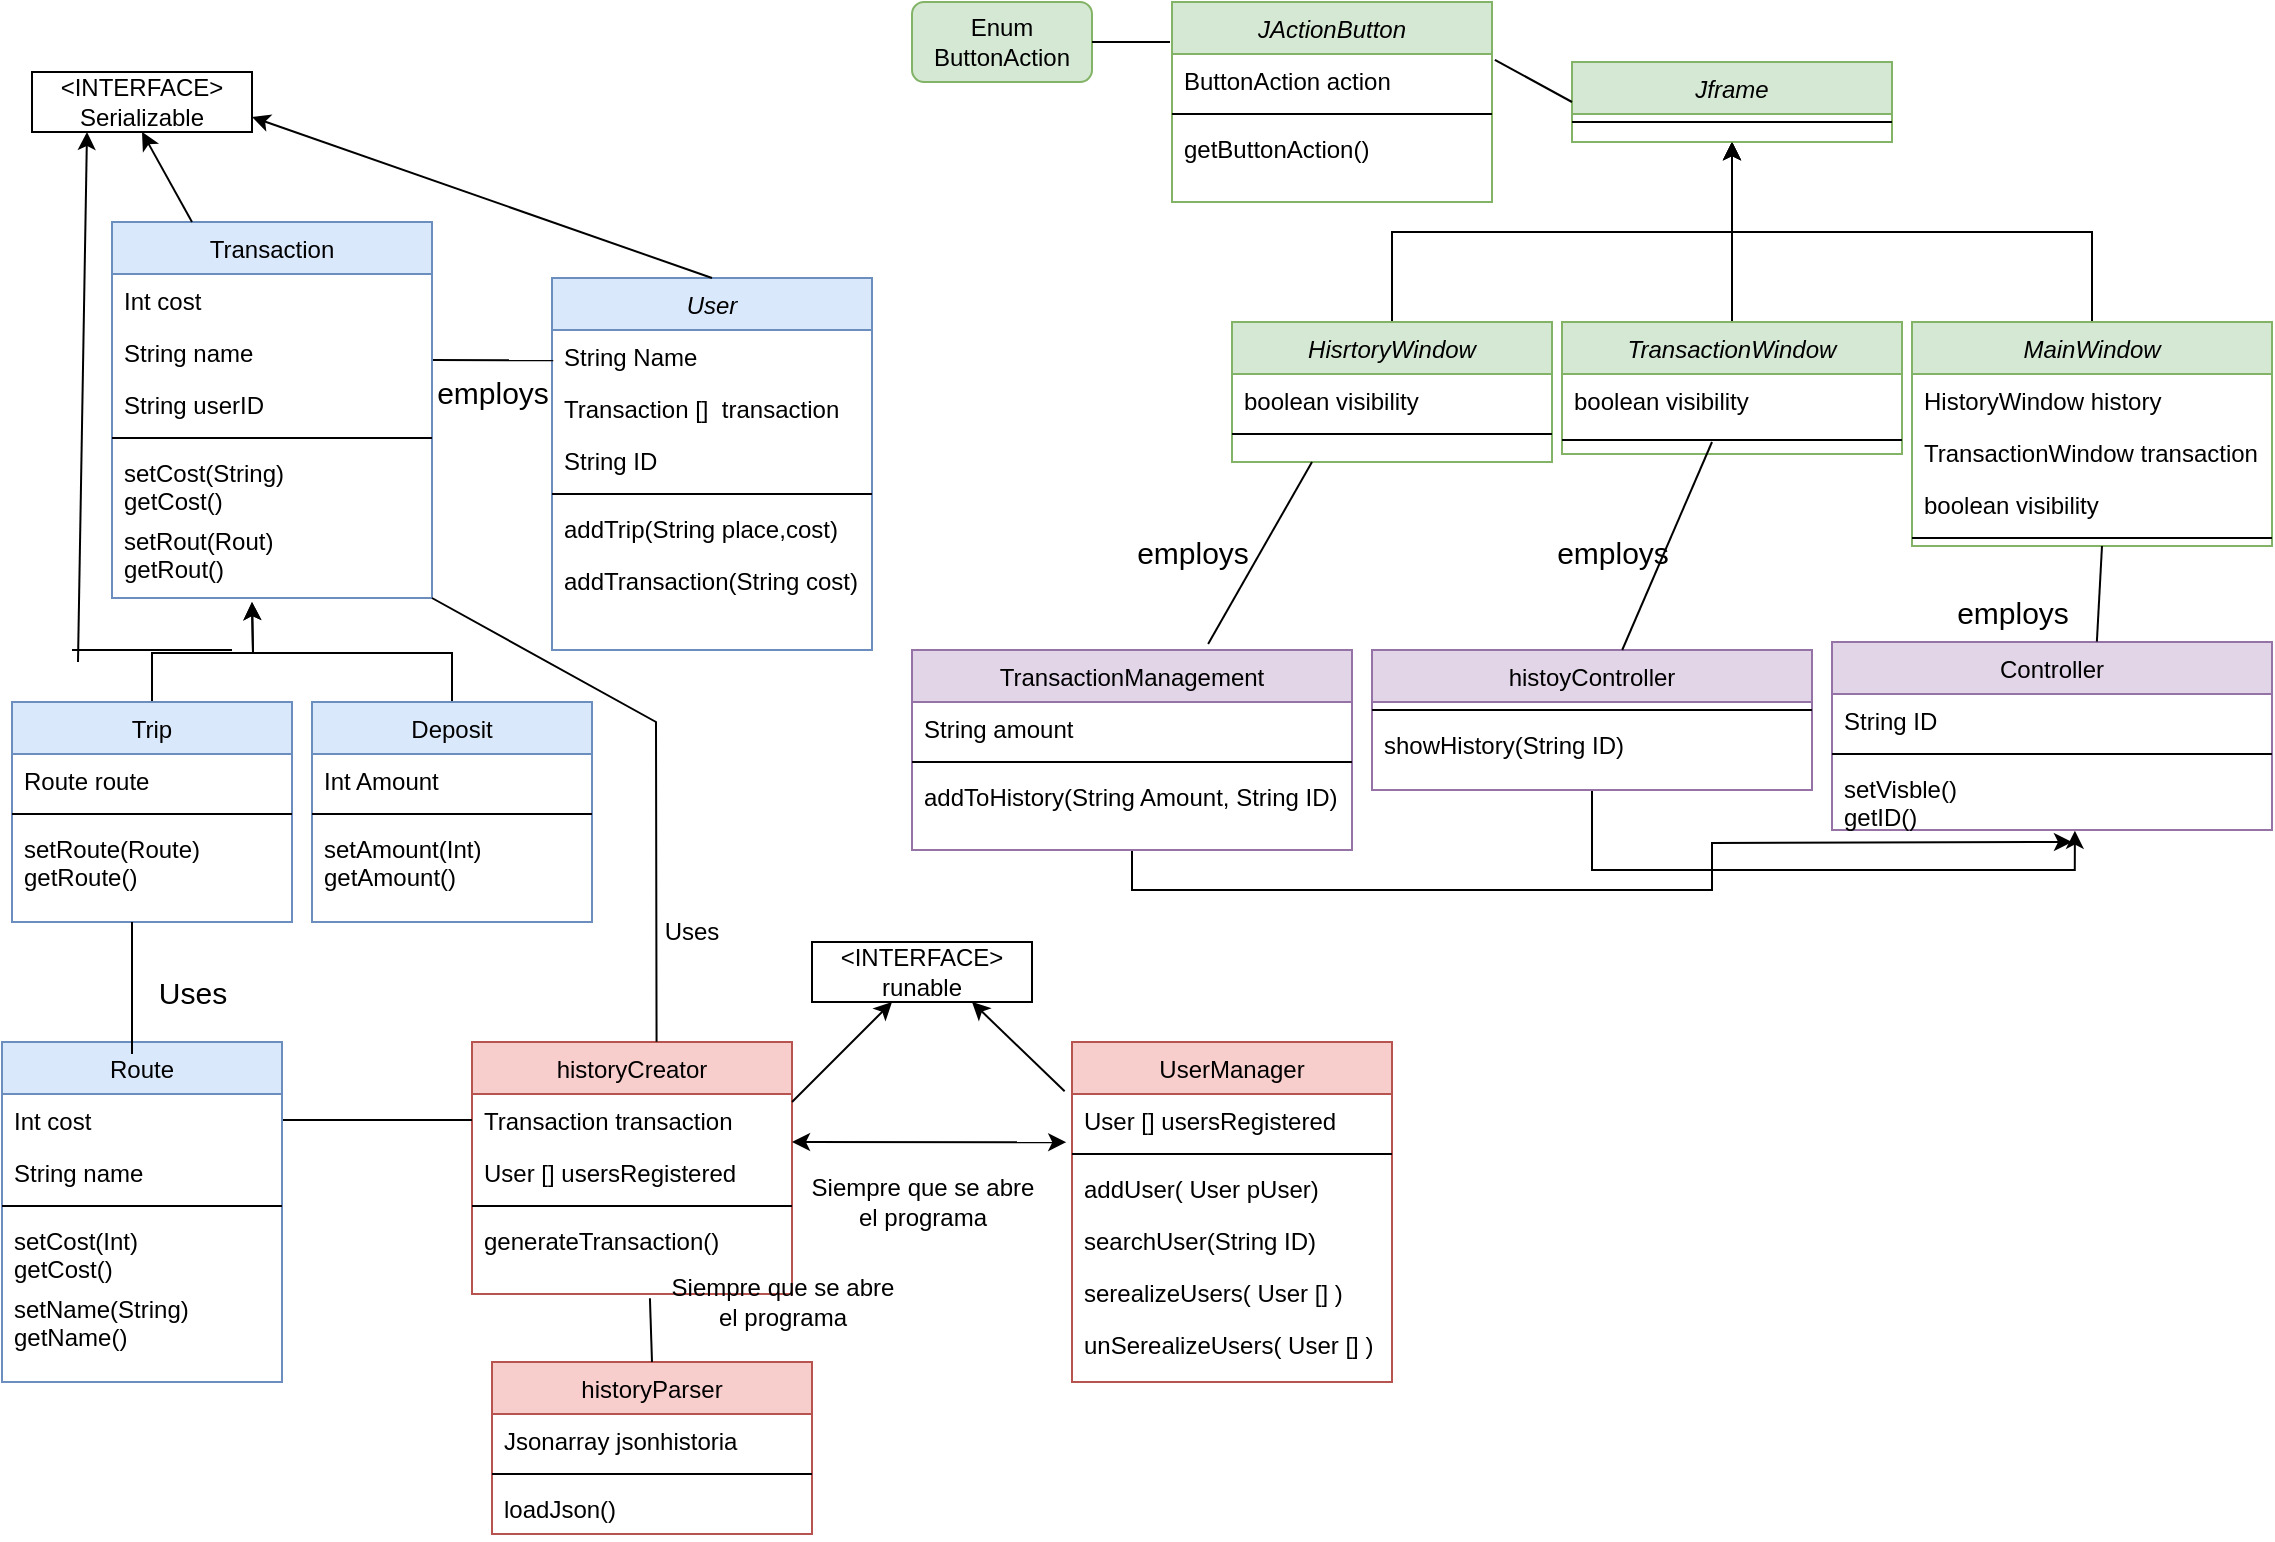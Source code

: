 <mxfile version="21.7.5" type="device">
  <diagram id="C5RBs43oDa-KdzZeNtuy" name="Page-1">
    <mxGraphModel dx="1259" dy="666" grid="1" gridSize="10" guides="1" tooltips="1" connect="1" arrows="1" fold="1" page="1" pageScale="1" pageWidth="1169" pageHeight="827" math="0" shadow="0">
      <root>
        <mxCell id="WIyWlLk6GJQsqaUBKTNV-0" />
        <mxCell id="WIyWlLk6GJQsqaUBKTNV-1" parent="WIyWlLk6GJQsqaUBKTNV-0" />
        <mxCell id="zkfFHV4jXpPFQw0GAbJ--0" value="User" style="swimlane;fontStyle=2;align=center;verticalAlign=top;childLayout=stackLayout;horizontal=1;startSize=26;horizontalStack=0;resizeParent=1;resizeLast=0;collapsible=1;marginBottom=0;rounded=0;shadow=0;strokeWidth=1;fillColor=#dae8fc;strokeColor=#6c8ebf;" parent="WIyWlLk6GJQsqaUBKTNV-1" vertex="1">
          <mxGeometry x="280" y="158" width="160" height="186" as="geometry">
            <mxRectangle x="230" y="140" width="160" height="26" as="alternateBounds" />
          </mxGeometry>
        </mxCell>
        <mxCell id="zkfFHV4jXpPFQw0GAbJ--1" value="String Name  " style="text;align=left;verticalAlign=top;spacingLeft=4;spacingRight=4;overflow=hidden;rotatable=0;points=[[0,0.5],[1,0.5]];portConstraint=eastwest;" parent="zkfFHV4jXpPFQw0GAbJ--0" vertex="1">
          <mxGeometry y="26" width="160" height="26" as="geometry" />
        </mxCell>
        <mxCell id="zkfFHV4jXpPFQw0GAbJ--2" value="Transaction []  transaction" style="text;align=left;verticalAlign=top;spacingLeft=4;spacingRight=4;overflow=hidden;rotatable=0;points=[[0,0.5],[1,0.5]];portConstraint=eastwest;rounded=0;shadow=0;html=0;" parent="zkfFHV4jXpPFQw0GAbJ--0" vertex="1">
          <mxGeometry y="52" width="160" height="26" as="geometry" />
        </mxCell>
        <mxCell id="kk4bVFXtyyJ2YVxHpTIC-0" value="String ID" style="text;align=left;verticalAlign=top;spacingLeft=4;spacingRight=4;overflow=hidden;rotatable=0;points=[[0,0.5],[1,0.5]];portConstraint=eastwest;rounded=0;shadow=0;html=0;" parent="zkfFHV4jXpPFQw0GAbJ--0" vertex="1">
          <mxGeometry y="78" width="160" height="26" as="geometry" />
        </mxCell>
        <mxCell id="zkfFHV4jXpPFQw0GAbJ--4" value="" style="line;html=1;strokeWidth=1;align=left;verticalAlign=middle;spacingTop=-1;spacingLeft=3;spacingRight=3;rotatable=0;labelPosition=right;points=[];portConstraint=eastwest;" parent="zkfFHV4jXpPFQw0GAbJ--0" vertex="1">
          <mxGeometry y="104" width="160" height="8" as="geometry" />
        </mxCell>
        <mxCell id="zkfFHV4jXpPFQw0GAbJ--10" value="addTrip(String place,cost)" style="text;align=left;verticalAlign=top;spacingLeft=4;spacingRight=4;overflow=hidden;rotatable=0;points=[[0,0.5],[1,0.5]];portConstraint=eastwest;fontStyle=0" parent="zkfFHV4jXpPFQw0GAbJ--0" vertex="1">
          <mxGeometry y="112" width="160" height="26" as="geometry" />
        </mxCell>
        <mxCell id="kk4bVFXtyyJ2YVxHpTIC-102" value="addTransaction(String cost)" style="text;align=left;verticalAlign=top;spacingLeft=4;spacingRight=4;overflow=hidden;rotatable=0;points=[[0,0.5],[1,0.5]];portConstraint=eastwest;fontStyle=0" parent="zkfFHV4jXpPFQw0GAbJ--0" vertex="1">
          <mxGeometry y="138" width="160" height="26" as="geometry" />
        </mxCell>
        <mxCell id="kk4bVFXtyyJ2YVxHpTIC-4" value="historyCreator" style="swimlane;fontStyle=0;align=center;verticalAlign=top;childLayout=stackLayout;horizontal=1;startSize=26;horizontalStack=0;resizeParent=1;resizeLast=0;collapsible=1;marginBottom=0;rounded=0;shadow=0;strokeWidth=1;fillColor=#f8cecc;strokeColor=#b85450;" parent="WIyWlLk6GJQsqaUBKTNV-1" vertex="1">
          <mxGeometry x="240" y="540" width="160" height="126" as="geometry">
            <mxRectangle x="340" y="380" width="170" height="26" as="alternateBounds" />
          </mxGeometry>
        </mxCell>
        <mxCell id="kk4bVFXtyyJ2YVxHpTIC-5" value="Transaction transaction" style="text;align=left;verticalAlign=top;spacingLeft=4;spacingRight=4;overflow=hidden;rotatable=0;points=[[0,0.5],[1,0.5]];portConstraint=eastwest;" parent="kk4bVFXtyyJ2YVxHpTIC-4" vertex="1">
          <mxGeometry y="26" width="160" height="26" as="geometry" />
        </mxCell>
        <mxCell id="jxE4T6nFcj0QvjKl8s_g-52" value="User [] usersRegistered" style="text;align=left;verticalAlign=top;spacingLeft=4;spacingRight=4;overflow=hidden;rotatable=0;points=[[0,0.5],[1,0.5]];portConstraint=eastwest;" parent="kk4bVFXtyyJ2YVxHpTIC-4" vertex="1">
          <mxGeometry y="52" width="160" height="26" as="geometry" />
        </mxCell>
        <mxCell id="kk4bVFXtyyJ2YVxHpTIC-6" value="" style="line;html=1;strokeWidth=1;align=left;verticalAlign=middle;spacingTop=-1;spacingLeft=3;spacingRight=3;rotatable=0;labelPosition=right;points=[];portConstraint=eastwest;" parent="kk4bVFXtyyJ2YVxHpTIC-4" vertex="1">
          <mxGeometry y="78" width="160" height="8" as="geometry" />
        </mxCell>
        <mxCell id="kk4bVFXtyyJ2YVxHpTIC-91" value="generateTransaction()" style="text;align=left;verticalAlign=top;spacingLeft=4;spacingRight=4;overflow=hidden;rotatable=0;points=[[0,0.5],[1,0.5]];portConstraint=eastwest;fontStyle=0" parent="kk4bVFXtyyJ2YVxHpTIC-4" vertex="1">
          <mxGeometry y="86" width="160" height="40" as="geometry" />
        </mxCell>
        <mxCell id="kk4bVFXtyyJ2YVxHpTIC-7" value="" style="endArrow=none;html=1;rounded=0;exitX=1.005;exitY=0.098;exitDx=0;exitDy=0;entryX=0.009;entryY=0.085;entryDx=0;entryDy=0;entryPerimeter=0;exitPerimeter=0;" parent="WIyWlLk6GJQsqaUBKTNV-1" edge="1">
          <mxGeometry width="50" height="50" relative="1" as="geometry">
            <mxPoint x="220.0" y="199.0" as="sourcePoint" />
            <mxPoint x="280.64" y="199.13" as="targetPoint" />
          </mxGeometry>
        </mxCell>
        <mxCell id="kk4bVFXtyyJ2YVxHpTIC-10" value="&amp;lt;INTERFACE&amp;gt;&lt;br&gt;Serializable" style="rounded=0;whiteSpace=wrap;html=1;" parent="WIyWlLk6GJQsqaUBKTNV-1" vertex="1">
          <mxGeometry x="20" y="55" width="110" height="30" as="geometry" />
        </mxCell>
        <mxCell id="kk4bVFXtyyJ2YVxHpTIC-13" value="&lt;font style=&quot;font-size: 15px;&quot;&gt;employs&lt;/font&gt;" style="text;html=1;align=center;verticalAlign=middle;resizable=0;points=[];autosize=1;strokeColor=none;fillColor=none;" parent="WIyWlLk6GJQsqaUBKTNV-1" vertex="1">
          <mxGeometry x="210" y="200" width="80" height="30" as="geometry" />
        </mxCell>
        <mxCell id="kk4bVFXtyyJ2YVxHpTIC-15" value="JActionButton" style="swimlane;fontStyle=2;align=center;verticalAlign=top;childLayout=stackLayout;horizontal=1;startSize=26;horizontalStack=0;resizeParent=1;resizeLast=0;collapsible=1;marginBottom=0;rounded=0;shadow=0;strokeWidth=1;fillColor=#d5e8d4;strokeColor=#82b366;" parent="WIyWlLk6GJQsqaUBKTNV-1" vertex="1">
          <mxGeometry x="590" y="20" width="160" height="100" as="geometry">
            <mxRectangle x="230" y="140" width="160" height="26" as="alternateBounds" />
          </mxGeometry>
        </mxCell>
        <mxCell id="kk4bVFXtyyJ2YVxHpTIC-16" value="ButtonAction action" style="text;align=left;verticalAlign=top;spacingLeft=4;spacingRight=4;overflow=hidden;rotatable=0;points=[[0,0.5],[1,0.5]];portConstraint=eastwest;" parent="kk4bVFXtyyJ2YVxHpTIC-15" vertex="1">
          <mxGeometry y="26" width="160" height="26" as="geometry" />
        </mxCell>
        <mxCell id="kk4bVFXtyyJ2YVxHpTIC-20" value="" style="line;html=1;strokeWidth=1;align=left;verticalAlign=middle;spacingTop=-1;spacingLeft=3;spacingRight=3;rotatable=0;labelPosition=right;points=[];portConstraint=eastwest;" parent="kk4bVFXtyyJ2YVxHpTIC-15" vertex="1">
          <mxGeometry y="52" width="160" height="8" as="geometry" />
        </mxCell>
        <mxCell id="kk4bVFXtyyJ2YVxHpTIC-21" value="getButtonAction() &#xa;" style="text;align=left;verticalAlign=top;spacingLeft=4;spacingRight=4;overflow=hidden;rotatable=0;points=[[0,0.5],[1,0.5]];portConstraint=eastwest;" parent="kk4bVFXtyyJ2YVxHpTIC-15" vertex="1">
          <mxGeometry y="60" width="160" height="28" as="geometry" />
        </mxCell>
        <mxCell id="kk4bVFXtyyJ2YVxHpTIC-109" style="edgeStyle=orthogonalEdgeStyle;rounded=0;orthogonalLoop=1;jettySize=auto;html=1;exitX=0.5;exitY=0;exitDx=0;exitDy=0;entryX=0.5;entryY=1;entryDx=0;entryDy=0;" parent="WIyWlLk6GJQsqaUBKTNV-1" source="kk4bVFXtyyJ2YVxHpTIC-23" target="kk4bVFXtyyJ2YVxHpTIC-83" edge="1">
          <mxGeometry relative="1" as="geometry" />
        </mxCell>
        <mxCell id="kk4bVFXtyyJ2YVxHpTIC-23" value="HisrtoryWindow" style="swimlane;fontStyle=2;align=center;verticalAlign=top;childLayout=stackLayout;horizontal=1;startSize=26;horizontalStack=0;resizeParent=1;resizeLast=0;collapsible=1;marginBottom=0;rounded=0;shadow=0;strokeWidth=1;fillColor=#d5e8d4;strokeColor=#82b366;" parent="WIyWlLk6GJQsqaUBKTNV-1" vertex="1">
          <mxGeometry x="620" y="180" width="160" height="70" as="geometry">
            <mxRectangle x="230" y="140" width="160" height="26" as="alternateBounds" />
          </mxGeometry>
        </mxCell>
        <mxCell id="kk4bVFXtyyJ2YVxHpTIC-115" value="boolean visibility" style="text;align=left;verticalAlign=top;spacingLeft=4;spacingRight=4;overflow=hidden;rotatable=0;points=[[0,0.5],[1,0.5]];portConstraint=eastwest;" parent="kk4bVFXtyyJ2YVxHpTIC-23" vertex="1">
          <mxGeometry y="26" width="160" height="26" as="geometry" />
        </mxCell>
        <mxCell id="kk4bVFXtyyJ2YVxHpTIC-26" value="" style="line;html=1;strokeWidth=1;align=left;verticalAlign=middle;spacingTop=-1;spacingLeft=3;spacingRight=3;rotatable=0;labelPosition=right;points=[];portConstraint=eastwest;" parent="kk4bVFXtyyJ2YVxHpTIC-23" vertex="1">
          <mxGeometry y="52" width="160" height="8" as="geometry" />
        </mxCell>
        <mxCell id="kk4bVFXtyyJ2YVxHpTIC-110" style="edgeStyle=orthogonalEdgeStyle;rounded=0;orthogonalLoop=1;jettySize=auto;html=1;exitX=0.5;exitY=0;exitDx=0;exitDy=0;entryX=0.5;entryY=1;entryDx=0;entryDy=0;" parent="WIyWlLk6GJQsqaUBKTNV-1" source="kk4bVFXtyyJ2YVxHpTIC-29" target="kk4bVFXtyyJ2YVxHpTIC-83" edge="1">
          <mxGeometry relative="1" as="geometry" />
        </mxCell>
        <mxCell id="kk4bVFXtyyJ2YVxHpTIC-29" value="MainWindow" style="swimlane;fontStyle=2;align=center;verticalAlign=top;childLayout=stackLayout;horizontal=1;startSize=26;horizontalStack=0;resizeParent=1;resizeLast=0;collapsible=1;marginBottom=0;rounded=0;shadow=0;strokeWidth=1;fillColor=#d5e8d4;strokeColor=#82b366;" parent="WIyWlLk6GJQsqaUBKTNV-1" vertex="1">
          <mxGeometry x="960" y="180" width="180" height="112" as="geometry">
            <mxRectangle x="230" y="140" width="160" height="26" as="alternateBounds" />
          </mxGeometry>
        </mxCell>
        <mxCell id="kk4bVFXtyyJ2YVxHpTIC-30" value="HistoryWindow history" style="text;align=left;verticalAlign=top;spacingLeft=4;spacingRight=4;overflow=hidden;rotatable=0;points=[[0,0.5],[1,0.5]];portConstraint=eastwest;" parent="kk4bVFXtyyJ2YVxHpTIC-29" vertex="1">
          <mxGeometry y="26" width="180" height="26" as="geometry" />
        </mxCell>
        <mxCell id="kk4bVFXtyyJ2YVxHpTIC-31" value="TransactionWindow transaction" style="text;align=left;verticalAlign=top;spacingLeft=4;spacingRight=4;overflow=hidden;rotatable=0;points=[[0,0.5],[1,0.5]];portConstraint=eastwest;rounded=0;shadow=0;html=0;" parent="kk4bVFXtyyJ2YVxHpTIC-29" vertex="1">
          <mxGeometry y="52" width="180" height="26" as="geometry" />
        </mxCell>
        <mxCell id="kk4bVFXtyyJ2YVxHpTIC-114" value="boolean visibility" style="text;align=left;verticalAlign=top;spacingLeft=4;spacingRight=4;overflow=hidden;rotatable=0;points=[[0,0.5],[1,0.5]];portConstraint=eastwest;" parent="kk4bVFXtyyJ2YVxHpTIC-29" vertex="1">
          <mxGeometry y="78" width="180" height="26" as="geometry" />
        </mxCell>
        <mxCell id="kk4bVFXtyyJ2YVxHpTIC-32" value="" style="line;html=1;strokeWidth=1;align=left;verticalAlign=middle;spacingTop=-1;spacingLeft=3;spacingRight=3;rotatable=0;labelPosition=right;points=[];portConstraint=eastwest;" parent="kk4bVFXtyyJ2YVxHpTIC-29" vertex="1">
          <mxGeometry y="104" width="180" height="8" as="geometry" />
        </mxCell>
        <mxCell id="kk4bVFXtyyJ2YVxHpTIC-106" style="edgeStyle=orthogonalEdgeStyle;rounded=0;orthogonalLoop=1;jettySize=auto;html=1;exitX=0.5;exitY=0;exitDx=0;exitDy=0;entryX=0.5;entryY=1;entryDx=0;entryDy=0;" parent="WIyWlLk6GJQsqaUBKTNV-1" source="kk4bVFXtyyJ2YVxHpTIC-35" target="kk4bVFXtyyJ2YVxHpTIC-83" edge="1">
          <mxGeometry relative="1" as="geometry" />
        </mxCell>
        <mxCell id="kk4bVFXtyyJ2YVxHpTIC-35" value="TransactionWindow" style="swimlane;fontStyle=2;align=center;verticalAlign=top;childLayout=stackLayout;horizontal=1;startSize=26;horizontalStack=0;resizeParent=1;resizeLast=0;collapsible=1;marginBottom=0;rounded=0;shadow=0;strokeWidth=1;fillColor=#d5e8d4;strokeColor=#82b366;" parent="WIyWlLk6GJQsqaUBKTNV-1" vertex="1">
          <mxGeometry x="785" y="180" width="170" height="66" as="geometry">
            <mxRectangle x="230" y="140" width="160" height="26" as="alternateBounds" />
          </mxGeometry>
        </mxCell>
        <mxCell id="kk4bVFXtyyJ2YVxHpTIC-116" value="boolean visibility" style="text;align=left;verticalAlign=top;spacingLeft=4;spacingRight=4;overflow=hidden;rotatable=0;points=[[0,0.5],[1,0.5]];portConstraint=eastwest;" parent="kk4bVFXtyyJ2YVxHpTIC-35" vertex="1">
          <mxGeometry y="26" width="170" height="26" as="geometry" />
        </mxCell>
        <mxCell id="kk4bVFXtyyJ2YVxHpTIC-38" value="" style="line;html=1;strokeWidth=1;align=left;verticalAlign=middle;spacingTop=-1;spacingLeft=3;spacingRight=3;rotatable=0;labelPosition=right;points=[];portConstraint=eastwest;" parent="kk4bVFXtyyJ2YVxHpTIC-35" vertex="1">
          <mxGeometry y="52" width="170" height="14" as="geometry" />
        </mxCell>
        <mxCell id="kk4bVFXtyyJ2YVxHpTIC-45" value="Enum ButtonAction" style="rounded=1;whiteSpace=wrap;html=1;fillColor=#d5e8d4;strokeColor=#82b366;" parent="WIyWlLk6GJQsqaUBKTNV-1" vertex="1">
          <mxGeometry x="460" y="20" width="90" height="40" as="geometry" />
        </mxCell>
        <mxCell id="jxE4T6nFcj0QvjKl8s_g-23" style="edgeStyle=orthogonalEdgeStyle;rounded=0;orthogonalLoop=1;jettySize=auto;html=1;exitX=0.5;exitY=1;exitDx=0;exitDy=0;" parent="WIyWlLk6GJQsqaUBKTNV-1" source="kk4bVFXtyyJ2YVxHpTIC-46" edge="1">
          <mxGeometry relative="1" as="geometry">
            <mxPoint x="1040" y="440" as="targetPoint" />
          </mxGeometry>
        </mxCell>
        <mxCell id="kk4bVFXtyyJ2YVxHpTIC-46" value="TransactionManagement" style="swimlane;fontStyle=0;align=center;verticalAlign=top;childLayout=stackLayout;horizontal=1;startSize=26;horizontalStack=0;resizeParent=1;resizeLast=0;collapsible=1;marginBottom=0;rounded=0;shadow=0;strokeWidth=1;fillColor=#e1d5e7;strokeColor=#9673a6;" parent="WIyWlLk6GJQsqaUBKTNV-1" vertex="1">
          <mxGeometry x="460" y="344" width="220" height="100" as="geometry">
            <mxRectangle x="130" y="380" width="160" height="26" as="alternateBounds" />
          </mxGeometry>
        </mxCell>
        <mxCell id="kk4bVFXtyyJ2YVxHpTIC-47" value="String amount" style="text;align=left;verticalAlign=top;spacingLeft=4;spacingRight=4;overflow=hidden;rotatable=0;points=[[0,0.5],[1,0.5]];portConstraint=eastwest;" parent="kk4bVFXtyyJ2YVxHpTIC-46" vertex="1">
          <mxGeometry y="26" width="220" height="26" as="geometry" />
        </mxCell>
        <mxCell id="kk4bVFXtyyJ2YVxHpTIC-49" value="" style="line;html=1;strokeWidth=1;align=left;verticalAlign=middle;spacingTop=-1;spacingLeft=3;spacingRight=3;rotatable=0;labelPosition=right;points=[];portConstraint=eastwest;" parent="kk4bVFXtyyJ2YVxHpTIC-46" vertex="1">
          <mxGeometry y="52" width="220" height="8" as="geometry" />
        </mxCell>
        <mxCell id="kk4bVFXtyyJ2YVxHpTIC-50" value="addToHistory(String Amount, String ID)" style="text;align=left;verticalAlign=top;spacingLeft=4;spacingRight=4;overflow=hidden;rotatable=0;points=[[0,0.5],[1,0.5]];portConstraint=eastwest;" parent="kk4bVFXtyyJ2YVxHpTIC-46" vertex="1">
          <mxGeometry y="60" width="220" height="34" as="geometry" />
        </mxCell>
        <mxCell id="kk4bVFXtyyJ2YVxHpTIC-57" value="UserManager" style="swimlane;fontStyle=0;align=center;verticalAlign=top;childLayout=stackLayout;horizontal=1;startSize=26;horizontalStack=0;resizeParent=1;resizeLast=0;collapsible=1;marginBottom=0;rounded=0;shadow=0;strokeWidth=1;fillColor=#f8cecc;strokeColor=#b85450;" parent="WIyWlLk6GJQsqaUBKTNV-1" vertex="1">
          <mxGeometry x="540" y="540" width="160" height="170" as="geometry">
            <mxRectangle x="340" y="380" width="170" height="26" as="alternateBounds" />
          </mxGeometry>
        </mxCell>
        <mxCell id="kk4bVFXtyyJ2YVxHpTIC-58" value="User [] usersRegistered" style="text;align=left;verticalAlign=top;spacingLeft=4;spacingRight=4;overflow=hidden;rotatable=0;points=[[0,0.5],[1,0.5]];portConstraint=eastwest;" parent="kk4bVFXtyyJ2YVxHpTIC-57" vertex="1">
          <mxGeometry y="26" width="160" height="26" as="geometry" />
        </mxCell>
        <mxCell id="kk4bVFXtyyJ2YVxHpTIC-59" value="" style="line;html=1;strokeWidth=1;align=left;verticalAlign=middle;spacingTop=-1;spacingLeft=3;spacingRight=3;rotatable=0;labelPosition=right;points=[];portConstraint=eastwest;" parent="kk4bVFXtyyJ2YVxHpTIC-57" vertex="1">
          <mxGeometry y="52" width="160" height="8" as="geometry" />
        </mxCell>
        <mxCell id="kk4bVFXtyyJ2YVxHpTIC-65" value="addUser( User pUser)&#xa;" style="text;align=left;verticalAlign=top;spacingLeft=4;spacingRight=4;overflow=hidden;rotatable=0;points=[[0,0.5],[1,0.5]];portConstraint=eastwest;fontStyle=0" parent="kk4bVFXtyyJ2YVxHpTIC-57" vertex="1">
          <mxGeometry y="60" width="160" height="26" as="geometry" />
        </mxCell>
        <mxCell id="kk4bVFXtyyJ2YVxHpTIC-60" value="searchUser(String ID)" style="text;align=left;verticalAlign=top;spacingLeft=4;spacingRight=4;overflow=hidden;rotatable=0;points=[[0,0.5],[1,0.5]];portConstraint=eastwest;fontStyle=0" parent="kk4bVFXtyyJ2YVxHpTIC-57" vertex="1">
          <mxGeometry y="86" width="160" height="26" as="geometry" />
        </mxCell>
        <mxCell id="kk4bVFXtyyJ2YVxHpTIC-80" value="serealizeUsers( User [] )&#xa;" style="text;align=left;verticalAlign=top;spacingLeft=4;spacingRight=4;overflow=hidden;rotatable=0;points=[[0,0.5],[1,0.5]];portConstraint=eastwest;fontStyle=0" parent="kk4bVFXtyyJ2YVxHpTIC-57" vertex="1">
          <mxGeometry y="112" width="160" height="26" as="geometry" />
        </mxCell>
        <mxCell id="kk4bVFXtyyJ2YVxHpTIC-81" value="unSerealizeUsers( User [] )&#xa;" style="text;align=left;verticalAlign=top;spacingLeft=4;spacingRight=4;overflow=hidden;rotatable=0;points=[[0,0.5],[1,0.5]];portConstraint=eastwest;fontStyle=0" parent="kk4bVFXtyyJ2YVxHpTIC-57" vertex="1">
          <mxGeometry y="138" width="160" height="26" as="geometry" />
        </mxCell>
        <mxCell id="kk4bVFXtyyJ2YVxHpTIC-133" style="edgeStyle=orthogonalEdgeStyle;rounded=0;orthogonalLoop=1;jettySize=auto;html=1;exitX=0.5;exitY=1;exitDx=0;exitDy=0;entryX=0.552;entryY=1.011;entryDx=0;entryDy=0;entryPerimeter=0;" parent="WIyWlLk6GJQsqaUBKTNV-1" source="kk4bVFXtyyJ2YVxHpTIC-66" target="kk4bVFXtyyJ2YVxHpTIC-89" edge="1">
          <mxGeometry relative="1" as="geometry" />
        </mxCell>
        <mxCell id="kk4bVFXtyyJ2YVxHpTIC-66" value="histoyController" style="swimlane;fontStyle=0;align=center;verticalAlign=top;childLayout=stackLayout;horizontal=1;startSize=26;horizontalStack=0;resizeParent=1;resizeLast=0;collapsible=1;marginBottom=0;rounded=0;shadow=0;strokeWidth=1;fillColor=#e1d5e7;strokeColor=#9673a6;" parent="WIyWlLk6GJQsqaUBKTNV-1" vertex="1">
          <mxGeometry x="690" y="344" width="220" height="70" as="geometry">
            <mxRectangle x="130" y="380" width="160" height="26" as="alternateBounds" />
          </mxGeometry>
        </mxCell>
        <mxCell id="kk4bVFXtyyJ2YVxHpTIC-69" value="" style="line;html=1;strokeWidth=1;align=left;verticalAlign=middle;spacingTop=-1;spacingLeft=3;spacingRight=3;rotatable=0;labelPosition=right;points=[];portConstraint=eastwest;" parent="kk4bVFXtyyJ2YVxHpTIC-66" vertex="1">
          <mxGeometry y="26" width="220" height="8" as="geometry" />
        </mxCell>
        <mxCell id="kk4bVFXtyyJ2YVxHpTIC-70" value="showHistory(String ID)" style="text;align=left;verticalAlign=top;spacingLeft=4;spacingRight=4;overflow=hidden;rotatable=0;points=[[0,0.5],[1,0.5]];portConstraint=eastwest;" parent="kk4bVFXtyyJ2YVxHpTIC-66" vertex="1">
          <mxGeometry y="34" width="220" height="34" as="geometry" />
        </mxCell>
        <mxCell id="kk4bVFXtyyJ2YVxHpTIC-83" value="Jframe" style="swimlane;fontStyle=2;align=center;verticalAlign=top;childLayout=stackLayout;horizontal=1;startSize=26;horizontalStack=0;resizeParent=1;resizeLast=0;collapsible=1;marginBottom=0;rounded=0;shadow=0;strokeWidth=1;fillColor=#d5e8d4;strokeColor=#82b366;" parent="WIyWlLk6GJQsqaUBKTNV-1" vertex="1">
          <mxGeometry x="790" y="50" width="160" height="40" as="geometry">
            <mxRectangle x="230" y="140" width="160" height="26" as="alternateBounds" />
          </mxGeometry>
        </mxCell>
        <mxCell id="kk4bVFXtyyJ2YVxHpTIC-84" value="" style="line;html=1;strokeWidth=1;align=left;verticalAlign=middle;spacingTop=-1;spacingLeft=3;spacingRight=3;rotatable=0;labelPosition=right;points=[];portConstraint=eastwest;" parent="kk4bVFXtyyJ2YVxHpTIC-83" vertex="1">
          <mxGeometry y="26" width="160" height="8" as="geometry" />
        </mxCell>
        <mxCell id="kk4bVFXtyyJ2YVxHpTIC-86" value="Controller" style="swimlane;fontStyle=0;align=center;verticalAlign=top;childLayout=stackLayout;horizontal=1;startSize=26;horizontalStack=0;resizeParent=1;resizeLast=0;collapsible=1;marginBottom=0;rounded=0;shadow=0;strokeWidth=1;fillColor=#e1d5e7;strokeColor=#9673a6;" parent="WIyWlLk6GJQsqaUBKTNV-1" vertex="1">
          <mxGeometry x="920" y="340" width="220" height="94" as="geometry">
            <mxRectangle x="130" y="380" width="160" height="26" as="alternateBounds" />
          </mxGeometry>
        </mxCell>
        <mxCell id="kk4bVFXtyyJ2YVxHpTIC-87" value="String ID" style="text;align=left;verticalAlign=top;spacingLeft=4;spacingRight=4;overflow=hidden;rotatable=0;points=[[0,0.5],[1,0.5]];portConstraint=eastwest;rounded=0;shadow=0;html=0;" parent="kk4bVFXtyyJ2YVxHpTIC-86" vertex="1">
          <mxGeometry y="26" width="220" height="26" as="geometry" />
        </mxCell>
        <mxCell id="kk4bVFXtyyJ2YVxHpTIC-88" value="" style="line;html=1;strokeWidth=1;align=left;verticalAlign=middle;spacingTop=-1;spacingLeft=3;spacingRight=3;rotatable=0;labelPosition=right;points=[];portConstraint=eastwest;" parent="kk4bVFXtyyJ2YVxHpTIC-86" vertex="1">
          <mxGeometry y="52" width="220" height="8" as="geometry" />
        </mxCell>
        <mxCell id="kk4bVFXtyyJ2YVxHpTIC-89" value="setVisble()&#xa;getID()" style="text;align=left;verticalAlign=top;spacingLeft=4;spacingRight=4;overflow=hidden;rotatable=0;points=[[0,0.5],[1,0.5]];portConstraint=eastwest;" parent="kk4bVFXtyyJ2YVxHpTIC-86" vertex="1">
          <mxGeometry y="60" width="220" height="34" as="geometry" />
        </mxCell>
        <mxCell id="kk4bVFXtyyJ2YVxHpTIC-92" value="historyParser" style="swimlane;fontStyle=0;align=center;verticalAlign=top;childLayout=stackLayout;horizontal=1;startSize=26;horizontalStack=0;resizeParent=1;resizeLast=0;collapsible=1;marginBottom=0;rounded=0;shadow=0;strokeWidth=1;fillColor=#f8cecc;strokeColor=#b85450;" parent="WIyWlLk6GJQsqaUBKTNV-1" vertex="1">
          <mxGeometry x="250" y="700" width="160" height="86" as="geometry">
            <mxRectangle x="340" y="380" width="170" height="26" as="alternateBounds" />
          </mxGeometry>
        </mxCell>
        <mxCell id="kk4bVFXtyyJ2YVxHpTIC-93" value="Jsonarray jsonhistoria" style="text;align=left;verticalAlign=top;spacingLeft=4;spacingRight=4;overflow=hidden;rotatable=0;points=[[0,0.5],[1,0.5]];portConstraint=eastwest;" parent="kk4bVFXtyyJ2YVxHpTIC-92" vertex="1">
          <mxGeometry y="26" width="160" height="26" as="geometry" />
        </mxCell>
        <mxCell id="kk4bVFXtyyJ2YVxHpTIC-94" value="" style="line;html=1;strokeWidth=1;align=left;verticalAlign=middle;spacingTop=-1;spacingLeft=3;spacingRight=3;rotatable=0;labelPosition=right;points=[];portConstraint=eastwest;" parent="kk4bVFXtyyJ2YVxHpTIC-92" vertex="1">
          <mxGeometry y="52" width="160" height="8" as="geometry" />
        </mxCell>
        <mxCell id="kk4bVFXtyyJ2YVxHpTIC-95" value="loadJson() " style="text;align=left;verticalAlign=top;spacingLeft=4;spacingRight=4;overflow=hidden;rotatable=0;points=[[0,0.5],[1,0.5]];portConstraint=eastwest;fontStyle=0" parent="kk4bVFXtyyJ2YVxHpTIC-92" vertex="1">
          <mxGeometry y="60" width="160" height="26" as="geometry" />
        </mxCell>
        <mxCell id="kk4bVFXtyyJ2YVxHpTIC-96" value="Transaction" style="swimlane;fontStyle=0;align=center;verticalAlign=top;childLayout=stackLayout;horizontal=1;startSize=26;horizontalStack=0;resizeParent=1;resizeLast=0;collapsible=1;marginBottom=0;rounded=0;shadow=0;strokeWidth=1;fillColor=#dae8fc;strokeColor=#6c8ebf;" parent="WIyWlLk6GJQsqaUBKTNV-1" vertex="1">
          <mxGeometry x="60" y="130" width="160" height="188" as="geometry">
            <mxRectangle x="130" y="380" width="160" height="26" as="alternateBounds" />
          </mxGeometry>
        </mxCell>
        <mxCell id="kk4bVFXtyyJ2YVxHpTIC-97" value="Int cost" style="text;align=left;verticalAlign=top;spacingLeft=4;spacingRight=4;overflow=hidden;rotatable=0;points=[[0,0.5],[1,0.5]];portConstraint=eastwest;" parent="kk4bVFXtyyJ2YVxHpTIC-96" vertex="1">
          <mxGeometry y="26" width="160" height="26" as="geometry" />
        </mxCell>
        <mxCell id="jxE4T6nFcj0QvjKl8s_g-18" value="String name" style="text;align=left;verticalAlign=top;spacingLeft=4;spacingRight=4;overflow=hidden;rotatable=0;points=[[0,0.5],[1,0.5]];portConstraint=eastwest;rounded=0;shadow=0;html=0;" parent="kk4bVFXtyyJ2YVxHpTIC-96" vertex="1">
          <mxGeometry y="52" width="160" height="26" as="geometry" />
        </mxCell>
        <mxCell id="jxE4T6nFcj0QvjKl8s_g-31" value="String userID" style="text;align=left;verticalAlign=top;spacingLeft=4;spacingRight=4;overflow=hidden;rotatable=0;points=[[0,0.5],[1,0.5]];portConstraint=eastwest;rounded=0;shadow=0;html=0;" parent="kk4bVFXtyyJ2YVxHpTIC-96" vertex="1">
          <mxGeometry y="78" width="160" height="26" as="geometry" />
        </mxCell>
        <mxCell id="kk4bVFXtyyJ2YVxHpTIC-99" value="" style="line;html=1;strokeWidth=1;align=left;verticalAlign=middle;spacingTop=-1;spacingLeft=3;spacingRight=3;rotatable=0;labelPosition=right;points=[];portConstraint=eastwest;" parent="kk4bVFXtyyJ2YVxHpTIC-96" vertex="1">
          <mxGeometry y="104" width="160" height="8" as="geometry" />
        </mxCell>
        <mxCell id="kk4bVFXtyyJ2YVxHpTIC-100" value="setCost(String)&#xa;getCost()" style="text;align=left;verticalAlign=top;spacingLeft=4;spacingRight=4;overflow=hidden;rotatable=0;points=[[0,0.5],[1,0.5]];portConstraint=eastwest;" parent="kk4bVFXtyyJ2YVxHpTIC-96" vertex="1">
          <mxGeometry y="112" width="160" height="34" as="geometry" />
        </mxCell>
        <mxCell id="kk4bVFXtyyJ2YVxHpTIC-101" value="setRout(Rout)&#xa;getRout()" style="text;align=left;verticalAlign=top;spacingLeft=4;spacingRight=4;overflow=hidden;rotatable=0;points=[[0,0.5],[1,0.5]];portConstraint=eastwest;" parent="kk4bVFXtyyJ2YVxHpTIC-96" vertex="1">
          <mxGeometry y="146" width="160" height="40" as="geometry" />
        </mxCell>
        <mxCell id="kk4bVFXtyyJ2YVxHpTIC-103" value="" style="endArrow=classic;html=1;rounded=0;entryX=0.5;entryY=1;entryDx=0;entryDy=0;" parent="WIyWlLk6GJQsqaUBKTNV-1" target="kk4bVFXtyyJ2YVxHpTIC-83" edge="1">
          <mxGeometry width="50" height="50" relative="1" as="geometry">
            <mxPoint x="870" y="130" as="sourcePoint" />
            <mxPoint x="880" y="120" as="targetPoint" />
          </mxGeometry>
        </mxCell>
        <mxCell id="kk4bVFXtyyJ2YVxHpTIC-111" value="" style="endArrow=none;html=1;rounded=0;exitX=1.009;exitY=0.112;exitDx=0;exitDy=0;exitPerimeter=0;" parent="WIyWlLk6GJQsqaUBKTNV-1" source="kk4bVFXtyyJ2YVxHpTIC-16" edge="1">
          <mxGeometry width="50" height="50" relative="1" as="geometry">
            <mxPoint x="740" y="120" as="sourcePoint" />
            <mxPoint x="790" y="70" as="targetPoint" />
          </mxGeometry>
        </mxCell>
        <mxCell id="kk4bVFXtyyJ2YVxHpTIC-112" value="" style="endArrow=none;html=1;rounded=0;exitX=1;exitY=0.5;exitDx=0;exitDy=0;" parent="WIyWlLk6GJQsqaUBKTNV-1" source="kk4bVFXtyyJ2YVxHpTIC-45" edge="1">
          <mxGeometry width="50" height="50" relative="1" as="geometry">
            <mxPoint x="550" y="29" as="sourcePoint" />
            <mxPoint x="589" y="40" as="targetPoint" />
          </mxGeometry>
        </mxCell>
        <mxCell id="kk4bVFXtyyJ2YVxHpTIC-126" value="" style="endArrow=none;html=1;rounded=0;exitX=0.602;exitY=-0.002;exitDx=0;exitDy=0;exitPerimeter=0;" parent="WIyWlLk6GJQsqaUBKTNV-1" source="kk4bVFXtyyJ2YVxHpTIC-86" edge="1">
          <mxGeometry width="50" height="50" relative="1" as="geometry">
            <mxPoint x="1005" y="342" as="sourcePoint" />
            <mxPoint x="1055" y="292" as="targetPoint" />
          </mxGeometry>
        </mxCell>
        <mxCell id="kk4bVFXtyyJ2YVxHpTIC-128" value="&lt;font style=&quot;font-size: 15px;&quot;&gt;employs&lt;/font&gt;" style="text;html=1;align=center;verticalAlign=middle;resizable=0;points=[];autosize=1;strokeColor=none;fillColor=none;" parent="WIyWlLk6GJQsqaUBKTNV-1" vertex="1">
          <mxGeometry x="970" y="310" width="80" height="30" as="geometry" />
        </mxCell>
        <mxCell id="kk4bVFXtyyJ2YVxHpTIC-129" value="" style="endArrow=none;html=1;rounded=0;entryX=0.25;entryY=1;entryDx=0;entryDy=0;exitX=0.673;exitY=-0.03;exitDx=0;exitDy=0;exitPerimeter=0;" parent="WIyWlLk6GJQsqaUBKTNV-1" source="kk4bVFXtyyJ2YVxHpTIC-46" target="kk4bVFXtyyJ2YVxHpTIC-23" edge="1">
          <mxGeometry width="50" height="50" relative="1" as="geometry">
            <mxPoint x="605" y="410" as="sourcePoint" />
            <mxPoint x="655" y="360" as="targetPoint" />
          </mxGeometry>
        </mxCell>
        <mxCell id="kk4bVFXtyyJ2YVxHpTIC-130" value="" style="endArrow=none;html=1;rounded=0;" parent="WIyWlLk6GJQsqaUBKTNV-1" source="kk4bVFXtyyJ2YVxHpTIC-66" edge="1">
          <mxGeometry width="50" height="50" relative="1" as="geometry">
            <mxPoint x="830" y="411" as="sourcePoint" />
            <mxPoint x="860" y="240" as="targetPoint" />
          </mxGeometry>
        </mxCell>
        <mxCell id="kk4bVFXtyyJ2YVxHpTIC-131" value="&lt;font style=&quot;font-size: 15px;&quot;&gt;employs&lt;/font&gt;" style="text;html=1;align=center;verticalAlign=middle;resizable=0;points=[];autosize=1;strokeColor=none;fillColor=none;" parent="WIyWlLk6GJQsqaUBKTNV-1" vertex="1">
          <mxGeometry x="770" y="280" width="80" height="30" as="geometry" />
        </mxCell>
        <mxCell id="kk4bVFXtyyJ2YVxHpTIC-132" value="&lt;font style=&quot;font-size: 15px;&quot;&gt;employs&lt;/font&gt;" style="text;html=1;align=center;verticalAlign=middle;resizable=0;points=[];autosize=1;strokeColor=none;fillColor=none;" parent="WIyWlLk6GJQsqaUBKTNV-1" vertex="1">
          <mxGeometry x="560" y="280" width="80" height="30" as="geometry" />
        </mxCell>
        <mxCell id="kk4bVFXtyyJ2YVxHpTIC-138" value="" style="endArrow=none;html=1;rounded=0;entryX=0.5;entryY=0;entryDx=0;entryDy=0;exitX=0.556;exitY=1.053;exitDx=0;exitDy=0;exitPerimeter=0;" parent="WIyWlLk6GJQsqaUBKTNV-1" source="kk4bVFXtyyJ2YVxHpTIC-91" target="kk4bVFXtyyJ2YVxHpTIC-92" edge="1">
          <mxGeometry width="50" height="50" relative="1" as="geometry">
            <mxPoint x="710" y="654" as="sourcePoint" />
            <mxPoint x="760" y="604" as="targetPoint" />
          </mxGeometry>
        </mxCell>
        <mxCell id="kk4bVFXtyyJ2YVxHpTIC-139" value="" style="endArrow=none;html=1;rounded=0;entryX=0;entryY=0.5;entryDx=0;entryDy=0;exitX=1;exitY=0.5;exitDx=0;exitDy=0;" parent="WIyWlLk6GJQsqaUBKTNV-1" source="jxE4T6nFcj0QvjKl8s_g-1" target="kk4bVFXtyyJ2YVxHpTIC-5" edge="1">
          <mxGeometry width="50" height="50" relative="1" as="geometry">
            <mxPoint x="520" y="550" as="sourcePoint" />
            <mxPoint x="330" y="655.44" as="targetPoint" />
          </mxGeometry>
        </mxCell>
        <mxCell id="jxE4T6nFcj0QvjKl8s_g-0" value="Route" style="swimlane;fontStyle=0;align=center;verticalAlign=top;childLayout=stackLayout;horizontal=1;startSize=26;horizontalStack=0;resizeParent=1;resizeLast=0;collapsible=1;marginBottom=0;rounded=0;shadow=0;strokeWidth=1;fillColor=#dae8fc;strokeColor=#6c8ebf;" parent="WIyWlLk6GJQsqaUBKTNV-1" vertex="1">
          <mxGeometry x="5" y="540" width="140" height="170" as="geometry">
            <mxRectangle x="30" y="550" width="160" height="26" as="alternateBounds" />
          </mxGeometry>
        </mxCell>
        <mxCell id="jxE4T6nFcj0QvjKl8s_g-1" value="Int cost" style="text;align=left;verticalAlign=top;spacingLeft=4;spacingRight=4;overflow=hidden;rotatable=0;points=[[0,0.5],[1,0.5]];portConstraint=eastwest;" parent="jxE4T6nFcj0QvjKl8s_g-0" vertex="1">
          <mxGeometry y="26" width="140" height="26" as="geometry" />
        </mxCell>
        <mxCell id="jxE4T6nFcj0QvjKl8s_g-2" value="String name" style="text;align=left;verticalAlign=top;spacingLeft=4;spacingRight=4;overflow=hidden;rotatable=0;points=[[0,0.5],[1,0.5]];portConstraint=eastwest;rounded=0;shadow=0;html=0;" parent="jxE4T6nFcj0QvjKl8s_g-0" vertex="1">
          <mxGeometry y="52" width="140" height="26" as="geometry" />
        </mxCell>
        <mxCell id="jxE4T6nFcj0QvjKl8s_g-3" value="" style="line;html=1;strokeWidth=1;align=left;verticalAlign=middle;spacingTop=-1;spacingLeft=3;spacingRight=3;rotatable=0;labelPosition=right;points=[];portConstraint=eastwest;" parent="jxE4T6nFcj0QvjKl8s_g-0" vertex="1">
          <mxGeometry y="78" width="140" height="8" as="geometry" />
        </mxCell>
        <mxCell id="jxE4T6nFcj0QvjKl8s_g-4" value="setCost(Int)&#xa;getCost()" style="text;align=left;verticalAlign=top;spacingLeft=4;spacingRight=4;overflow=hidden;rotatable=0;points=[[0,0.5],[1,0.5]];portConstraint=eastwest;" parent="jxE4T6nFcj0QvjKl8s_g-0" vertex="1">
          <mxGeometry y="86" width="140" height="34" as="geometry" />
        </mxCell>
        <mxCell id="jxE4T6nFcj0QvjKl8s_g-5" value="setName(String)&#xa;getName()" style="text;align=left;verticalAlign=top;spacingLeft=4;spacingRight=4;overflow=hidden;rotatable=0;points=[[0,0.5],[1,0.5]];portConstraint=eastwest;" parent="jxE4T6nFcj0QvjKl8s_g-0" vertex="1">
          <mxGeometry y="120" width="140" height="40" as="geometry" />
        </mxCell>
        <mxCell id="jxE4T6nFcj0QvjKl8s_g-20" style="edgeStyle=orthogonalEdgeStyle;rounded=0;orthogonalLoop=1;jettySize=auto;html=1;exitX=0.5;exitY=0;exitDx=0;exitDy=0;" parent="WIyWlLk6GJQsqaUBKTNV-1" source="jxE4T6nFcj0QvjKl8s_g-6" edge="1">
          <mxGeometry relative="1" as="geometry">
            <mxPoint x="130" y="320" as="targetPoint" />
          </mxGeometry>
        </mxCell>
        <mxCell id="jxE4T6nFcj0QvjKl8s_g-6" value="Deposit" style="swimlane;fontStyle=0;align=center;verticalAlign=top;childLayout=stackLayout;horizontal=1;startSize=26;horizontalStack=0;resizeParent=1;resizeLast=0;collapsible=1;marginBottom=0;rounded=0;shadow=0;strokeWidth=1;fillColor=#dae8fc;strokeColor=#6c8ebf;" parent="WIyWlLk6GJQsqaUBKTNV-1" vertex="1">
          <mxGeometry x="160" y="370" width="140" height="110" as="geometry">
            <mxRectangle x="130" y="380" width="160" height="26" as="alternateBounds" />
          </mxGeometry>
        </mxCell>
        <mxCell id="jxE4T6nFcj0QvjKl8s_g-7" value="Int Amount" style="text;align=left;verticalAlign=top;spacingLeft=4;spacingRight=4;overflow=hidden;rotatable=0;points=[[0,0.5],[1,0.5]];portConstraint=eastwest;" parent="jxE4T6nFcj0QvjKl8s_g-6" vertex="1">
          <mxGeometry y="26" width="140" height="26" as="geometry" />
        </mxCell>
        <mxCell id="jxE4T6nFcj0QvjKl8s_g-9" value="" style="line;html=1;strokeWidth=1;align=left;verticalAlign=middle;spacingTop=-1;spacingLeft=3;spacingRight=3;rotatable=0;labelPosition=right;points=[];portConstraint=eastwest;" parent="jxE4T6nFcj0QvjKl8s_g-6" vertex="1">
          <mxGeometry y="52" width="140" height="8" as="geometry" />
        </mxCell>
        <mxCell id="jxE4T6nFcj0QvjKl8s_g-10" value="setAmount(Int)&#xa;getAmount()" style="text;align=left;verticalAlign=top;spacingLeft=4;spacingRight=4;overflow=hidden;rotatable=0;points=[[0,0.5],[1,0.5]];portConstraint=eastwest;" parent="jxE4T6nFcj0QvjKl8s_g-6" vertex="1">
          <mxGeometry y="60" width="140" height="34" as="geometry" />
        </mxCell>
        <mxCell id="jxE4T6nFcj0QvjKl8s_g-19" style="edgeStyle=orthogonalEdgeStyle;rounded=0;orthogonalLoop=1;jettySize=auto;html=1;exitX=0.5;exitY=0;exitDx=0;exitDy=0;" parent="WIyWlLk6GJQsqaUBKTNV-1" source="jxE4T6nFcj0QvjKl8s_g-12" edge="1">
          <mxGeometry relative="1" as="geometry">
            <mxPoint x="130" y="320" as="targetPoint" />
          </mxGeometry>
        </mxCell>
        <mxCell id="jxE4T6nFcj0QvjKl8s_g-12" value="Trip" style="swimlane;fontStyle=0;align=center;verticalAlign=top;childLayout=stackLayout;horizontal=1;startSize=26;horizontalStack=0;resizeParent=1;resizeLast=0;collapsible=1;marginBottom=0;rounded=0;shadow=0;strokeWidth=1;fillColor=#dae8fc;strokeColor=#6c8ebf;" parent="WIyWlLk6GJQsqaUBKTNV-1" vertex="1">
          <mxGeometry x="10" y="370" width="140" height="110" as="geometry">
            <mxRectangle x="130" y="380" width="160" height="26" as="alternateBounds" />
          </mxGeometry>
        </mxCell>
        <mxCell id="jxE4T6nFcj0QvjKl8s_g-14" value="Route route" style="text;align=left;verticalAlign=top;spacingLeft=4;spacingRight=4;overflow=hidden;rotatable=0;points=[[0,0.5],[1,0.5]];portConstraint=eastwest;rounded=0;shadow=0;html=0;" parent="jxE4T6nFcj0QvjKl8s_g-12" vertex="1">
          <mxGeometry y="26" width="140" height="26" as="geometry" />
        </mxCell>
        <mxCell id="jxE4T6nFcj0QvjKl8s_g-15" value="" style="line;html=1;strokeWidth=1;align=left;verticalAlign=middle;spacingTop=-1;spacingLeft=3;spacingRight=3;rotatable=0;labelPosition=right;points=[];portConstraint=eastwest;" parent="jxE4T6nFcj0QvjKl8s_g-12" vertex="1">
          <mxGeometry y="52" width="140" height="8" as="geometry" />
        </mxCell>
        <mxCell id="jxE4T6nFcj0QvjKl8s_g-17" value="setRoute(Route)&#xa;getRoute()" style="text;align=left;verticalAlign=top;spacingLeft=4;spacingRight=4;overflow=hidden;rotatable=0;points=[[0,0.5],[1,0.5]];portConstraint=eastwest;" parent="jxE4T6nFcj0QvjKl8s_g-12" vertex="1">
          <mxGeometry y="60" width="140" height="40" as="geometry" />
        </mxCell>
        <mxCell id="jxE4T6nFcj0QvjKl8s_g-25" value="" style="endArrow=none;html=1;rounded=0;" parent="WIyWlLk6GJQsqaUBKTNV-1" edge="1">
          <mxGeometry width="50" height="50" relative="1" as="geometry">
            <mxPoint x="40" y="344" as="sourcePoint" />
            <mxPoint x="120" y="344" as="targetPoint" />
          </mxGeometry>
        </mxCell>
        <mxCell id="jxE4T6nFcj0QvjKl8s_g-26" value="" style="endArrow=classic;html=1;rounded=0;entryX=0.25;entryY=1;entryDx=0;entryDy=0;" parent="WIyWlLk6GJQsqaUBKTNV-1" target="kk4bVFXtyyJ2YVxHpTIC-10" edge="1">
          <mxGeometry width="50" height="50" relative="1" as="geometry">
            <mxPoint x="43" y="350" as="sourcePoint" />
            <mxPoint x="40" y="246" as="targetPoint" />
          </mxGeometry>
        </mxCell>
        <mxCell id="jxE4T6nFcj0QvjKl8s_g-27" value="" style="endArrow=classic;html=1;rounded=0;entryX=0.5;entryY=1;entryDx=0;entryDy=0;" parent="WIyWlLk6GJQsqaUBKTNV-1" target="kk4bVFXtyyJ2YVxHpTIC-10" edge="1">
          <mxGeometry width="50" height="50" relative="1" as="geometry">
            <mxPoint x="100" y="130" as="sourcePoint" />
            <mxPoint x="90" y="83.5" as="targetPoint" />
          </mxGeometry>
        </mxCell>
        <mxCell id="jxE4T6nFcj0QvjKl8s_g-28" value="" style="endArrow=classic;html=1;rounded=0;entryX=1;entryY=0.75;entryDx=0;entryDy=0;exitX=0.5;exitY=0;exitDx=0;exitDy=0;" parent="WIyWlLk6GJQsqaUBKTNV-1" source="zkfFHV4jXpPFQw0GAbJ--0" target="kk4bVFXtyyJ2YVxHpTIC-10" edge="1">
          <mxGeometry width="50" height="50" relative="1" as="geometry">
            <mxPoint x="351" y="163" as="sourcePoint" />
            <mxPoint x="320" y="90" as="targetPoint" />
          </mxGeometry>
        </mxCell>
        <mxCell id="jxE4T6nFcj0QvjKl8s_g-29" value="" style="endArrow=none;html=1;rounded=0;" parent="WIyWlLk6GJQsqaUBKTNV-1" edge="1">
          <mxGeometry width="50" height="50" relative="1" as="geometry">
            <mxPoint x="70" y="546" as="sourcePoint" />
            <mxPoint x="70" y="480" as="targetPoint" />
          </mxGeometry>
        </mxCell>
        <mxCell id="jxE4T6nFcj0QvjKl8s_g-30" value="&lt;font style=&quot;font-size: 15px;&quot;&gt;Uses&lt;/font&gt;" style="text;html=1;align=center;verticalAlign=middle;resizable=0;points=[];autosize=1;strokeColor=none;fillColor=none;" parent="WIyWlLk6GJQsqaUBKTNV-1" vertex="1">
          <mxGeometry x="70" y="500" width="60" height="30" as="geometry" />
        </mxCell>
        <mxCell id="jxE4T6nFcj0QvjKl8s_g-40" value="Siempre que se abre&lt;br&gt;el programa" style="text;html=1;align=center;verticalAlign=middle;resizable=0;points=[];autosize=1;strokeColor=none;fillColor=none;" parent="WIyWlLk6GJQsqaUBKTNV-1" vertex="1">
          <mxGeometry x="400" y="600" width="130" height="40" as="geometry" />
        </mxCell>
        <mxCell id="jxE4T6nFcj0QvjKl8s_g-47" value="" style="endArrow=none;html=1;rounded=0;entryX=1;entryY=1;entryDx=0;entryDy=0;" parent="WIyWlLk6GJQsqaUBKTNV-1" target="kk4bVFXtyyJ2YVxHpTIC-96" edge="1">
          <mxGeometry width="50" height="50" relative="1" as="geometry">
            <mxPoint x="332.28" y="539.92" as="sourcePoint" />
            <mxPoint x="220.0" y="310.0" as="targetPoint" />
            <Array as="points">
              <mxPoint x="332" y="380" />
            </Array>
          </mxGeometry>
        </mxCell>
        <mxCell id="jxE4T6nFcj0QvjKl8s_g-48" value="Uses" style="text;html=1;strokeColor=none;fillColor=none;align=center;verticalAlign=middle;whiteSpace=wrap;rounded=0;" parent="WIyWlLk6GJQsqaUBKTNV-1" vertex="1">
          <mxGeometry x="320" y="470" width="60" height="30" as="geometry" />
        </mxCell>
        <mxCell id="jxE4T6nFcj0QvjKl8s_g-49" value="" style="endArrow=classic;startArrow=classic;html=1;rounded=0;entryX=-0.018;entryY=0.927;entryDx=0;entryDy=0;entryPerimeter=0;" parent="WIyWlLk6GJQsqaUBKTNV-1" target="kk4bVFXtyyJ2YVxHpTIC-58" edge="1">
          <mxGeometry width="50" height="50" relative="1" as="geometry">
            <mxPoint x="400" y="590" as="sourcePoint" />
            <mxPoint x="450" y="540" as="targetPoint" />
          </mxGeometry>
        </mxCell>
        <mxCell id="jxE4T6nFcj0QvjKl8s_g-51" value="Siempre que se abre&lt;br&gt;el programa" style="text;html=1;align=center;verticalAlign=middle;resizable=0;points=[];autosize=1;strokeColor=none;fillColor=none;" parent="WIyWlLk6GJQsqaUBKTNV-1" vertex="1">
          <mxGeometry x="330" y="650" width="130" height="40" as="geometry" />
        </mxCell>
        <mxCell id="uvcKABFxChKNM6wdv1xi-0" value="&amp;lt;INTERFACE&amp;gt;&lt;br&gt;runable" style="rounded=0;whiteSpace=wrap;html=1;" vertex="1" parent="WIyWlLk6GJQsqaUBKTNV-1">
          <mxGeometry x="410" y="490" width="110" height="30" as="geometry" />
        </mxCell>
        <mxCell id="uvcKABFxChKNM6wdv1xi-1" value="" style="endArrow=classic;html=1;rounded=0;" edge="1" parent="WIyWlLk6GJQsqaUBKTNV-1">
          <mxGeometry width="50" height="50" relative="1" as="geometry">
            <mxPoint x="400" y="570" as="sourcePoint" />
            <mxPoint x="450" y="520" as="targetPoint" />
          </mxGeometry>
        </mxCell>
        <mxCell id="uvcKABFxChKNM6wdv1xi-2" value="" style="endArrow=classic;html=1;rounded=0;exitX=-0.023;exitY=-0.052;exitDx=0;exitDy=0;exitPerimeter=0;" edge="1" parent="WIyWlLk6GJQsqaUBKTNV-1" source="kk4bVFXtyyJ2YVxHpTIC-58">
          <mxGeometry width="50" height="50" relative="1" as="geometry">
            <mxPoint x="440" y="570" as="sourcePoint" />
            <mxPoint x="490" y="520" as="targetPoint" />
          </mxGeometry>
        </mxCell>
      </root>
    </mxGraphModel>
  </diagram>
</mxfile>
